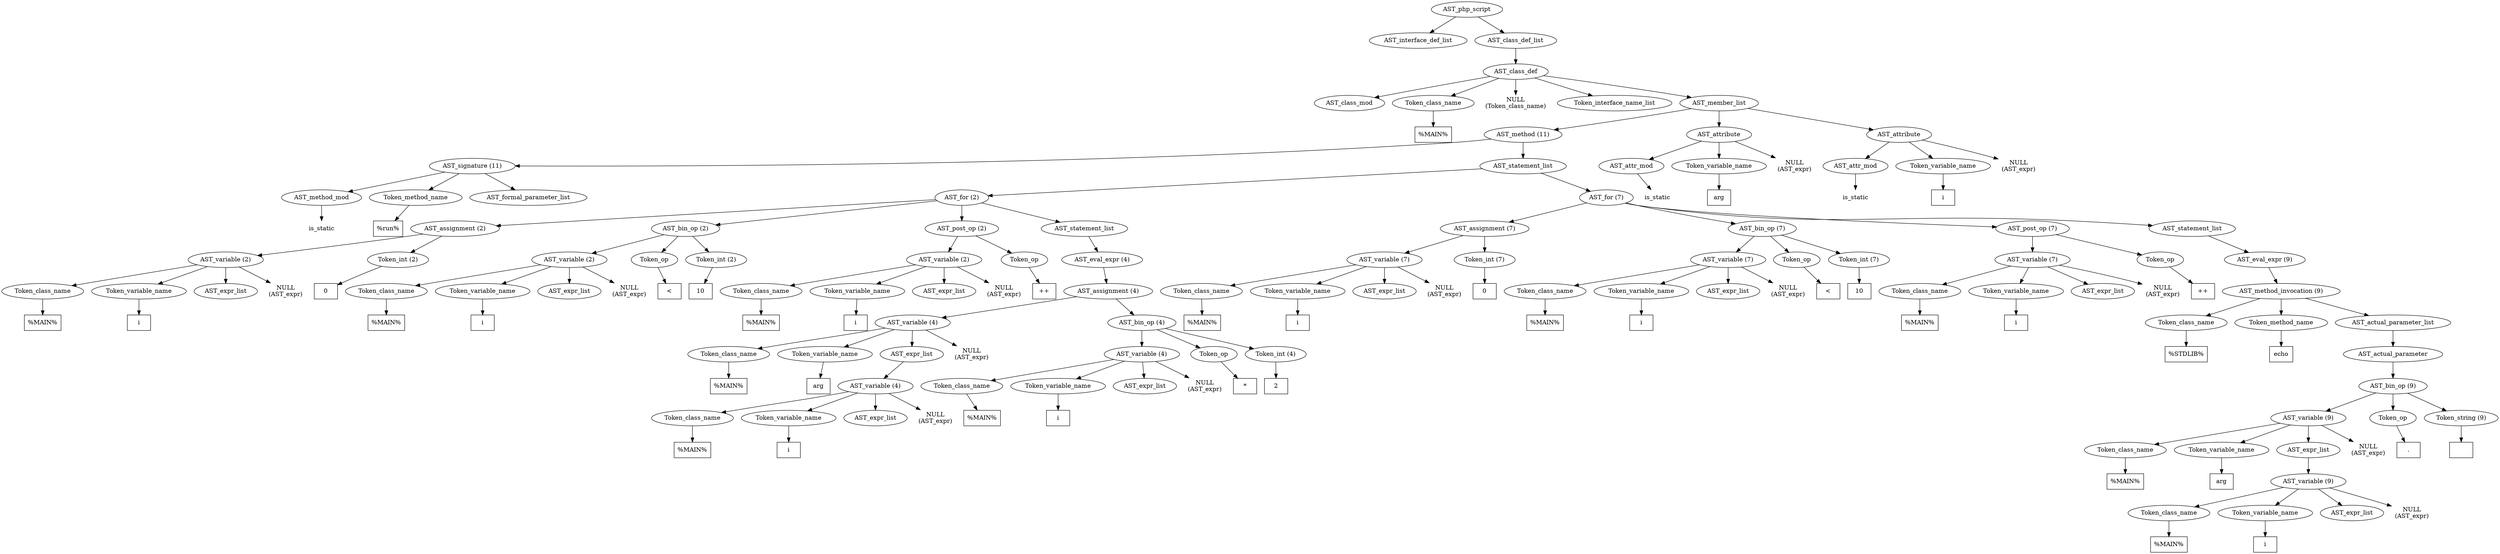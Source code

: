 /*
 * AST in dot format generated by phc -- the PHP compiler
 */

digraph AST {
node_0 [label="AST_php_script"];
node_1 [label="AST_interface_def_list"];
node_2 [label="AST_class_def_list"];
node_3 [label="AST_class_def"];
node_4 [label="AST_class_mod"];
node_5 [label="Token_class_name"];
node_6 [label="%MAIN%", shape=box]
node_5 -> node_6;
node_7 [label="NULL\n(Token_class_name)", shape=plaintext]
node_8 [label="Token_interface_name_list"];
node_9 [label="AST_member_list"];
node_10 [label="AST_method (11)"];
node_11 [label="AST_signature (11)"];
node_12 [label="AST_method_mod"];
node_13 [label="is_static", shape=plaintext]
node_12 -> node_13;
node_14 [label="Token_method_name"];
node_15 [label="%run%", shape=box]
node_14 -> node_15;
node_16 [label="AST_formal_parameter_list"];
node_11 -> node_16;
node_11 -> node_14;
node_11 -> node_12;
node_17 [label="AST_statement_list"];
node_18 [label="AST_for (2)"];
node_19 [label="AST_assignment (2)"];
node_20 [label="AST_variable (2)"];
node_21 [label="Token_class_name"];
node_22 [label="%MAIN%", shape=box]
node_21 -> node_22;
node_23 [label="Token_variable_name"];
node_24 [label="i", shape=box]
node_23 -> node_24;
node_25 [label="AST_expr_list"];
node_26 [label="NULL\n(AST_expr)", shape=plaintext]
node_20 -> node_26;
node_20 -> node_25;
node_20 -> node_23;
node_20 -> node_21;
node_27 [label="Token_int (2)"];
node_28 [label="0", shape=box]
node_27 -> node_28;
node_19 -> node_27;
node_19 -> node_20;
node_29 [label="AST_bin_op (2)"];
node_30 [label="AST_variable (2)"];
node_31 [label="Token_class_name"];
node_32 [label="%MAIN%", shape=box]
node_31 -> node_32;
node_33 [label="Token_variable_name"];
node_34 [label="i", shape=box]
node_33 -> node_34;
node_35 [label="AST_expr_list"];
node_36 [label="NULL\n(AST_expr)", shape=plaintext]
node_30 -> node_36;
node_30 -> node_35;
node_30 -> node_33;
node_30 -> node_31;
node_37 [label="Token_op"];
node_38 [label="<", shape=box]
node_37 -> node_38;
node_39 [label="Token_int (2)"];
node_40 [label="10", shape=box]
node_39 -> node_40;
node_29 -> node_39;
node_29 -> node_37;
node_29 -> node_30;
node_41 [label="AST_post_op (2)"];
node_42 [label="AST_variable (2)"];
node_43 [label="Token_class_name"];
node_44 [label="%MAIN%", shape=box]
node_43 -> node_44;
node_45 [label="Token_variable_name"];
node_46 [label="i", shape=box]
node_45 -> node_46;
node_47 [label="AST_expr_list"];
node_48 [label="NULL\n(AST_expr)", shape=plaintext]
node_42 -> node_48;
node_42 -> node_47;
node_42 -> node_45;
node_42 -> node_43;
node_49 [label="Token_op"];
node_50 [label="++", shape=box]
node_49 -> node_50;
node_41 -> node_49;
node_41 -> node_42;
node_51 [label="AST_statement_list"];
node_52 [label="AST_eval_expr (4)"];
node_53 [label="AST_assignment (4)"];
node_54 [label="AST_variable (4)"];
node_55 [label="Token_class_name"];
node_56 [label="%MAIN%", shape=box]
node_55 -> node_56;
node_57 [label="Token_variable_name"];
node_58 [label="arg", shape=box]
node_57 -> node_58;
node_59 [label="AST_expr_list"];
node_60 [label="AST_variable (4)"];
node_61 [label="Token_class_name"];
node_62 [label="%MAIN%", shape=box]
node_61 -> node_62;
node_63 [label="Token_variable_name"];
node_64 [label="i", shape=box]
node_63 -> node_64;
node_65 [label="AST_expr_list"];
node_66 [label="NULL\n(AST_expr)", shape=plaintext]
node_60 -> node_66;
node_60 -> node_65;
node_60 -> node_63;
node_60 -> node_61;
node_59 -> node_60;
node_67 [label="NULL\n(AST_expr)", shape=plaintext]
node_54 -> node_67;
node_54 -> node_59;
node_54 -> node_57;
node_54 -> node_55;
node_68 [label="AST_bin_op (4)"];
node_69 [label="AST_variable (4)"];
node_70 [label="Token_class_name"];
node_71 [label="%MAIN%", shape=box]
node_70 -> node_71;
node_72 [label="Token_variable_name"];
node_73 [label="i", shape=box]
node_72 -> node_73;
node_74 [label="AST_expr_list"];
node_75 [label="NULL\n(AST_expr)", shape=plaintext]
node_69 -> node_75;
node_69 -> node_74;
node_69 -> node_72;
node_69 -> node_70;
node_76 [label="Token_op"];
node_77 [label="*", shape=box]
node_76 -> node_77;
node_78 [label="Token_int (4)"];
node_79 [label="2", shape=box]
node_78 -> node_79;
node_68 -> node_78;
node_68 -> node_76;
node_68 -> node_69;
node_53 -> node_68;
node_53 -> node_54;
node_52 -> node_53;
node_51 -> node_52;
node_18 -> node_51;
node_18 -> node_41;
node_18 -> node_29;
node_18 -> node_19;
node_80 [label="AST_for (7)"];
node_81 [label="AST_assignment (7)"];
node_82 [label="AST_variable (7)"];
node_83 [label="Token_class_name"];
node_84 [label="%MAIN%", shape=box]
node_83 -> node_84;
node_85 [label="Token_variable_name"];
node_86 [label="i", shape=box]
node_85 -> node_86;
node_87 [label="AST_expr_list"];
node_88 [label="NULL\n(AST_expr)", shape=plaintext]
node_82 -> node_88;
node_82 -> node_87;
node_82 -> node_85;
node_82 -> node_83;
node_89 [label="Token_int (7)"];
node_90 [label="0", shape=box]
node_89 -> node_90;
node_81 -> node_89;
node_81 -> node_82;
node_91 [label="AST_bin_op (7)"];
node_92 [label="AST_variable (7)"];
node_93 [label="Token_class_name"];
node_94 [label="%MAIN%", shape=box]
node_93 -> node_94;
node_95 [label="Token_variable_name"];
node_96 [label="i", shape=box]
node_95 -> node_96;
node_97 [label="AST_expr_list"];
node_98 [label="NULL\n(AST_expr)", shape=plaintext]
node_92 -> node_98;
node_92 -> node_97;
node_92 -> node_95;
node_92 -> node_93;
node_99 [label="Token_op"];
node_100 [label="<", shape=box]
node_99 -> node_100;
node_101 [label="Token_int (7)"];
node_102 [label="10", shape=box]
node_101 -> node_102;
node_91 -> node_101;
node_91 -> node_99;
node_91 -> node_92;
node_103 [label="AST_post_op (7)"];
node_104 [label="AST_variable (7)"];
node_105 [label="Token_class_name"];
node_106 [label="%MAIN%", shape=box]
node_105 -> node_106;
node_107 [label="Token_variable_name"];
node_108 [label="i", shape=box]
node_107 -> node_108;
node_109 [label="AST_expr_list"];
node_110 [label="NULL\n(AST_expr)", shape=plaintext]
node_104 -> node_110;
node_104 -> node_109;
node_104 -> node_107;
node_104 -> node_105;
node_111 [label="Token_op"];
node_112 [label="++", shape=box]
node_111 -> node_112;
node_103 -> node_111;
node_103 -> node_104;
node_113 [label="AST_statement_list"];
node_114 [label="AST_eval_expr (9)"];
node_115 [label="AST_method_invocation (9)"];
node_116 [label="Token_class_name"];
node_117 [label="%STDLIB%", shape=box]
node_116 -> node_117;
node_118 [label="Token_method_name"];
node_119 [label="echo", shape=box]
node_118 -> node_119;
node_120 [label="AST_actual_parameter_list"];
node_121 [label="AST_actual_parameter"];
node_122 [label="AST_bin_op (9)"];
node_123 [label="AST_variable (9)"];
node_124 [label="Token_class_name"];
node_125 [label="%MAIN%", shape=box]
node_124 -> node_125;
node_126 [label="Token_variable_name"];
node_127 [label="arg", shape=box]
node_126 -> node_127;
node_128 [label="AST_expr_list"];
node_129 [label="AST_variable (9)"];
node_130 [label="Token_class_name"];
node_131 [label="%MAIN%", shape=box]
node_130 -> node_131;
node_132 [label="Token_variable_name"];
node_133 [label="i", shape=box]
node_132 -> node_133;
node_134 [label="AST_expr_list"];
node_135 [label="NULL\n(AST_expr)", shape=plaintext]
node_129 -> node_135;
node_129 -> node_134;
node_129 -> node_132;
node_129 -> node_130;
node_128 -> node_129;
node_136 [label="NULL\n(AST_expr)", shape=plaintext]
node_123 -> node_136;
node_123 -> node_128;
node_123 -> node_126;
node_123 -> node_124;
node_137 [label="Token_op"];
node_138 [label=".", shape=box]
node_137 -> node_138;
node_139 [label="Token_string (9)"];
node_140 [label="", shape=box]
node_139 -> node_140;
node_122 -> node_139;
node_122 -> node_137;
node_122 -> node_123;
node_121 -> node_122;
node_120 -> node_121;
node_115 -> node_120;
node_115 -> node_118;
node_115 -> node_116;
node_114 -> node_115;
node_113 -> node_114;
node_80 -> node_113;
node_80 -> node_103;
node_80 -> node_91;
node_80 -> node_81;
node_17 -> node_80;
node_17 -> node_18;
node_10 -> node_17;
node_10 -> node_11;
node_141 [label="AST_attribute"];
node_142 [label="AST_attr_mod"];
node_143 [label="is_static", shape=plaintext]
node_142 -> node_143;
node_144 [label="Token_variable_name"];
node_145 [label="arg", shape=box]
node_144 -> node_145;
node_146 [label="NULL\n(AST_expr)", shape=plaintext]
node_141 -> node_146;
node_141 -> node_144;
node_141 -> node_142;
node_147 [label="AST_attribute"];
node_148 [label="AST_attr_mod"];
node_149 [label="is_static", shape=plaintext]
node_148 -> node_149;
node_150 [label="Token_variable_name"];
node_151 [label="i", shape=box]
node_150 -> node_151;
node_152 [label="NULL\n(AST_expr)", shape=plaintext]
node_147 -> node_152;
node_147 -> node_150;
node_147 -> node_148;
node_9 -> node_147;
node_9 -> node_141;
node_9 -> node_10;
node_3 -> node_9;
node_3 -> node_8;
node_3 -> node_7;
node_3 -> node_5;
node_3 -> node_4;
node_2 -> node_3;
node_0 -> node_2;
node_0 -> node_1;
}

